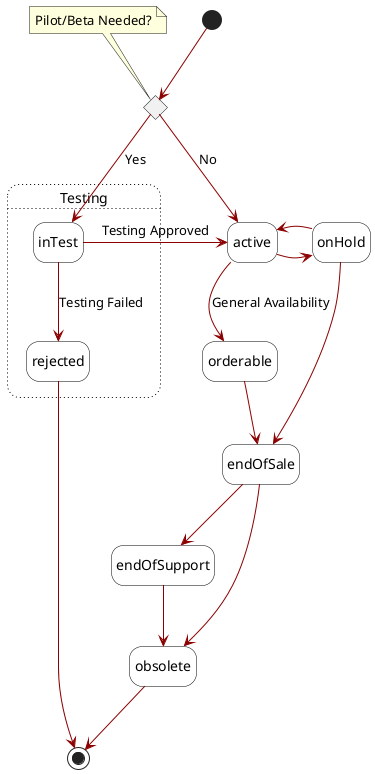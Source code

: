 @startuml
skinparam state {
    BackgroundColor White
    BorderColor Black
    ArrowColor DarkRed
    shadowing true
}
hide empty description

state c <<choice>>
 note top of c :  Pilot/Beta Needed?

''' diagram'''
[*] -d-> c
c -d-> active: No
state Testing #line.dotted{
c -r-> inTest: Yes
inTest -d-> rejected: Testing Failed
}
inTest -r-> active: Testing Approved
rejected -d-> [*]
active -d-> orderable: General Availability
active -r-> onHold
onHold -l-> active
onHold -d-> endOfSale
orderable -d-> endOfSale
endOfSale -d-> endOfSupport
endOfSale -d-> obsolete
endOfSupport -d-> obsolete

obsolete --> [*]

@enduml